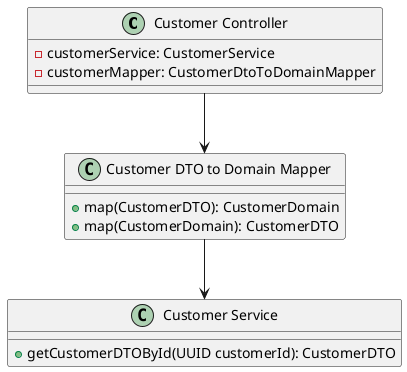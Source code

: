 @startuml Controller as is
    class "Customer Controller" as customerController {
        -customerService: CustomerService
        -customerMapper: CustomerDtoToDomainMapper
    }

    class "Customer DTO to Domain Mapper" as mapper {
        +map(CustomerDTO): CustomerDomain
        +map(CustomerDomain): CustomerDTO
    }

    class "Customer Service" as customerService {
        +getCustomerDTOById(UUID customerId): CustomerDTO
    }

    customerController --> mapper
    mapper --> customerService
@enduml